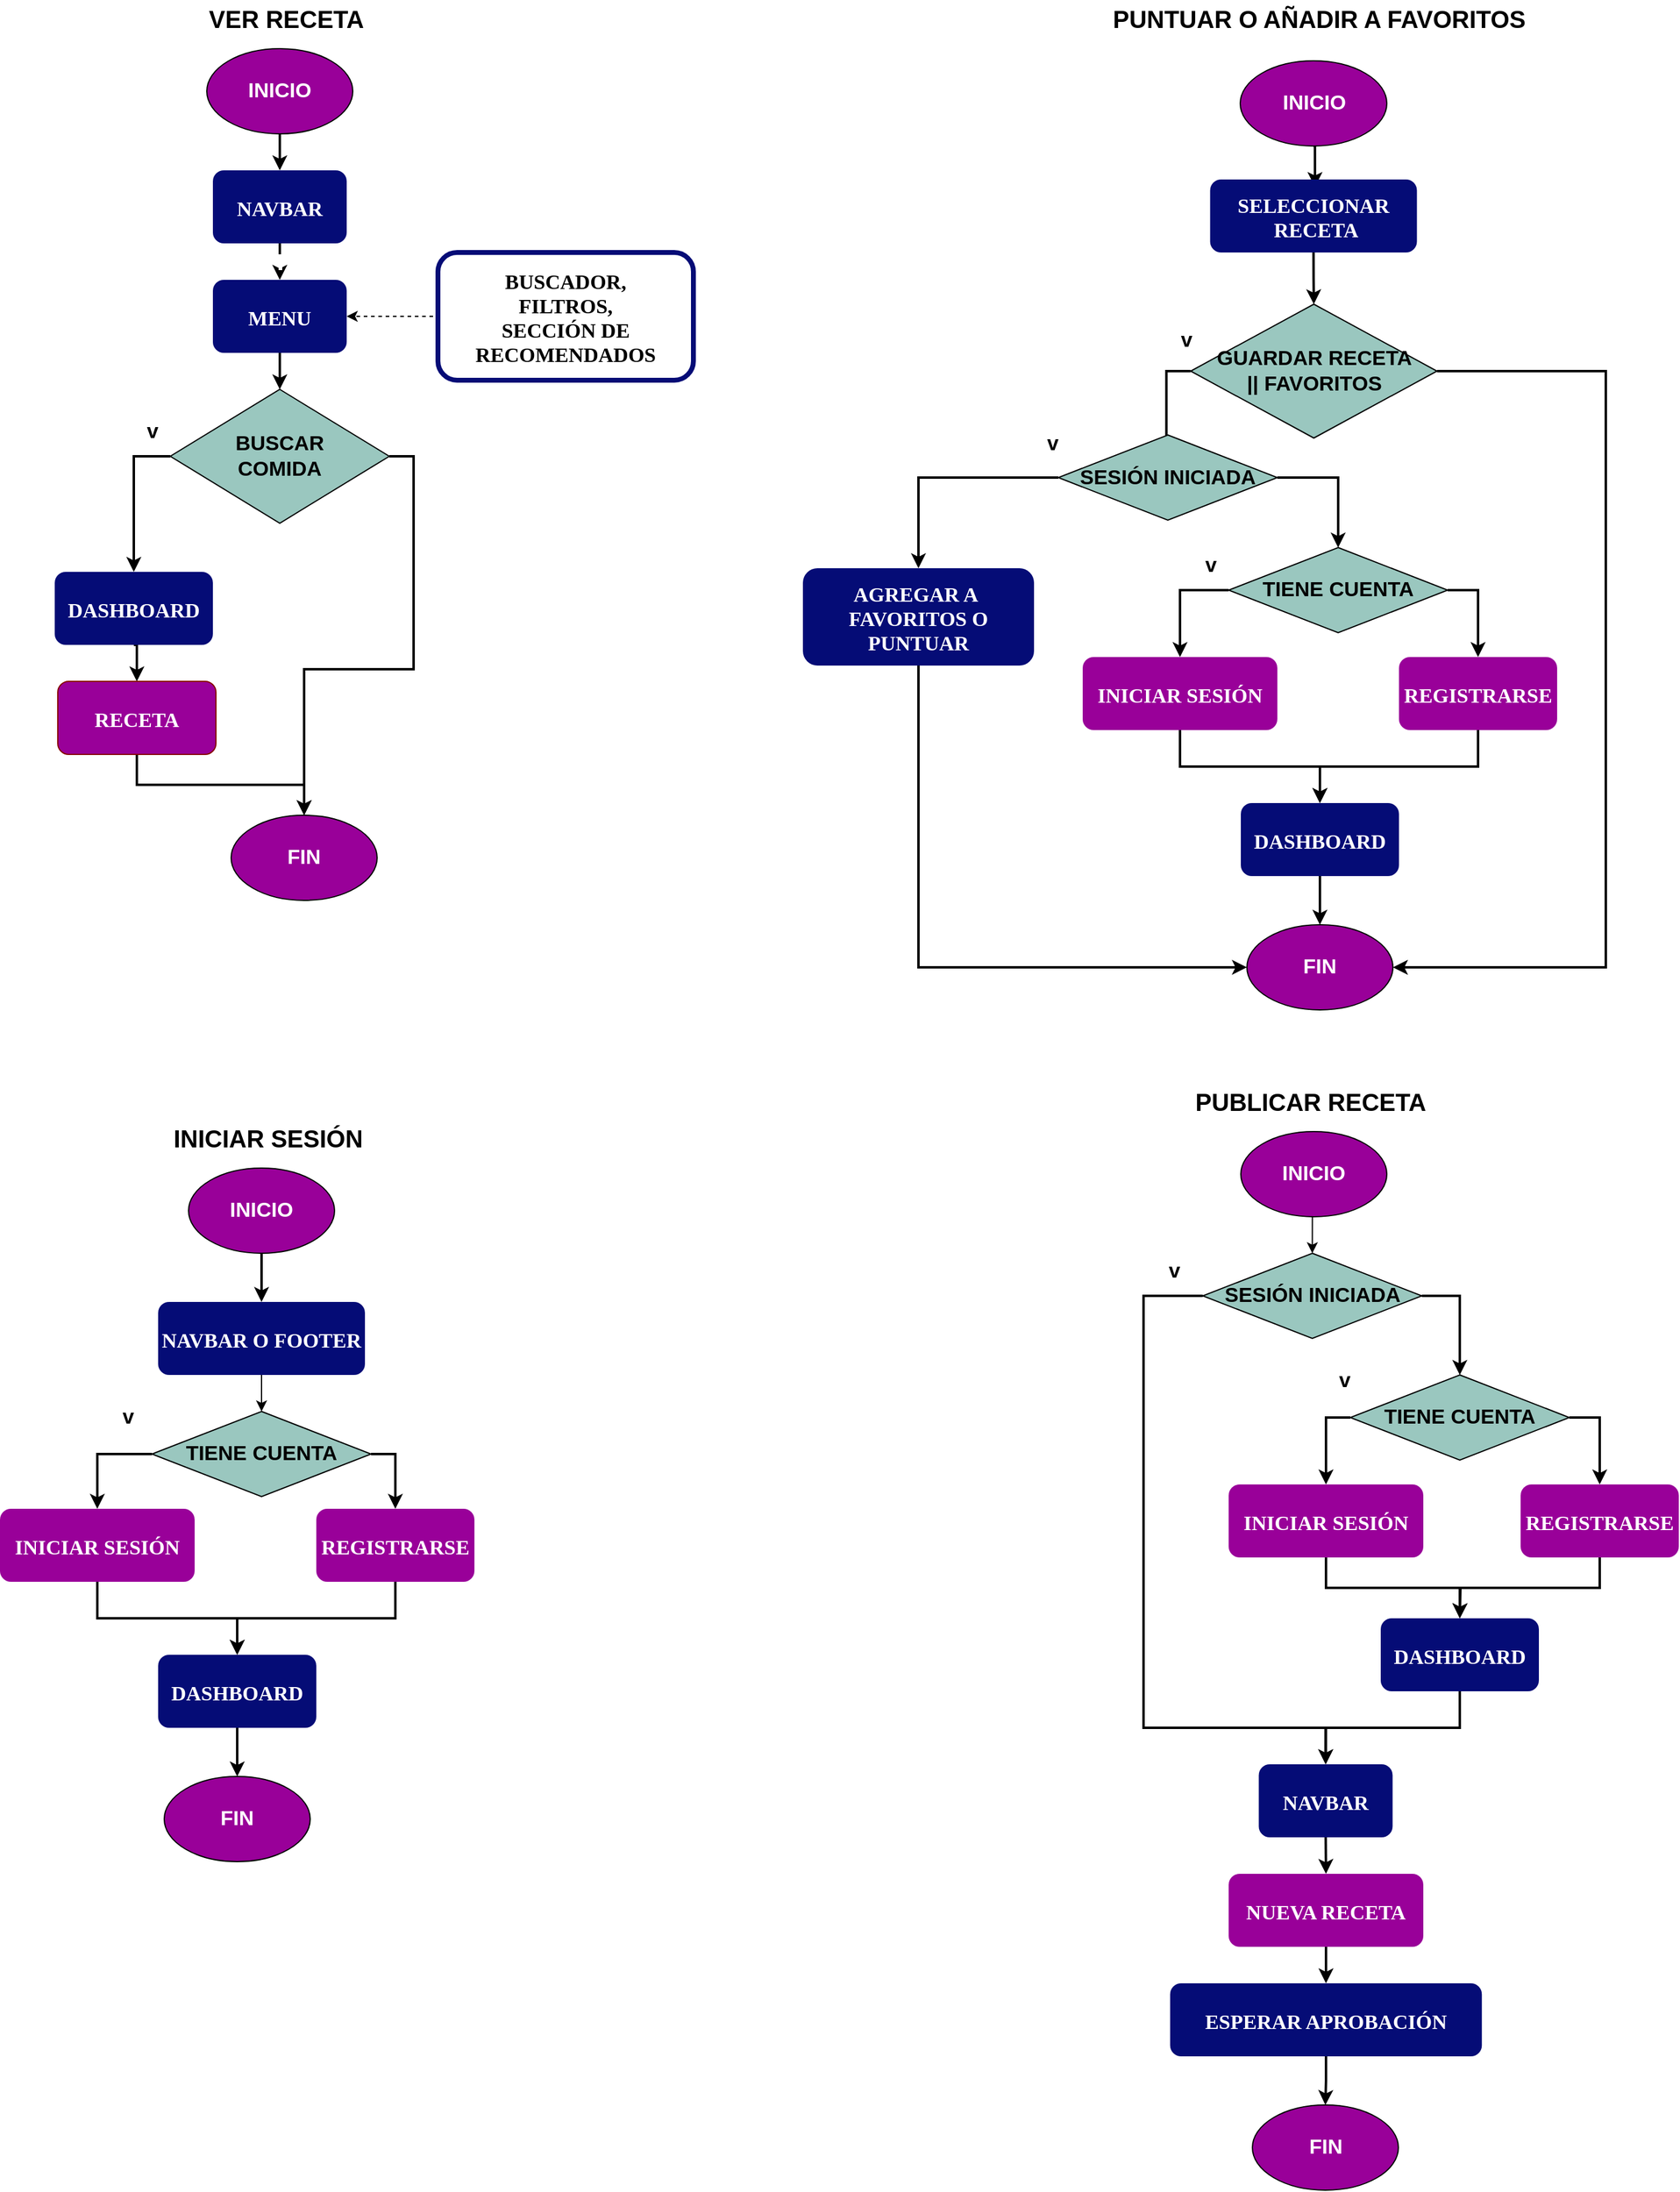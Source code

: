 <mxfile version="21.3.2" type="device">
  <diagram name="Page-1" id="2c0d36ab-eaac-3732-788b-9136903baeff">
    <mxGraphModel dx="2530.5" dy="696" grid="1" gridSize="10" guides="1" tooltips="1" connect="1" arrows="1" fold="1" page="1" pageScale="1.5" pageWidth="827" pageHeight="1169" background="none" math="0" shadow="0">
      <root>
        <mxCell id="0" />
        <mxCell id="1" parent="0" />
        <mxCell id="6CKovhyk9KVXwrnFC-rc-129" value="&amp;nbsp;" style="edgeStyle=orthogonalEdgeStyle;rounded=0;orthogonalLoop=1;jettySize=auto;html=1;exitX=0.5;exitY=1;exitDx=0;exitDy=0;strokeWidth=2;" edge="1" parent="1" source="2" target="6CKovhyk9KVXwrnFC-rc-125">
          <mxGeometry relative="1" as="geometry" />
        </mxCell>
        <mxCell id="2" value="NAVBAR" style="rounded=1;fillColor=#050c76;gradientColor=none;strokeColor=none;fontColor=#FFFFFF;fontStyle=1;fontFamily=Tahoma;fontSize=17;strokeWidth=2;" parent="1" vertex="1">
          <mxGeometry x="145" y="150" width="110" height="60" as="geometry" />
        </mxCell>
        <mxCell id="6CKovhyk9KVXwrnFC-rc-128" style="edgeStyle=orthogonalEdgeStyle;rounded=0;orthogonalLoop=1;jettySize=auto;html=1;exitX=0.5;exitY=1;exitDx=0;exitDy=0;entryX=0.5;entryY=0;entryDx=0;entryDy=0;strokeWidth=2;" edge="1" parent="1" source="6CKovhyk9KVXwrnFC-rc-124" target="2">
          <mxGeometry relative="1" as="geometry" />
        </mxCell>
        <mxCell id="6CKovhyk9KVXwrnFC-rc-124" value="INICIO" style="ellipse;whiteSpace=wrap;html=1;fillColor=#990099;fontColor=#ffffff;fontSize=17;fontStyle=1" vertex="1" parent="1">
          <mxGeometry x="140" y="50" width="120" height="70" as="geometry" />
        </mxCell>
        <mxCell id="6CKovhyk9KVXwrnFC-rc-130" style="edgeStyle=orthogonalEdgeStyle;rounded=0;orthogonalLoop=1;jettySize=auto;html=1;exitX=0.5;exitY=1;exitDx=0;exitDy=0;entryX=0.5;entryY=0;entryDx=0;entryDy=0;strokeWidth=2;" edge="1" parent="1" source="6CKovhyk9KVXwrnFC-rc-125" target="6CKovhyk9KVXwrnFC-rc-127">
          <mxGeometry relative="1" as="geometry" />
        </mxCell>
        <mxCell id="6CKovhyk9KVXwrnFC-rc-125" value="MENU" style="rounded=1;fillColor=#050c76;gradientColor=none;strokeColor=none;fontColor=#FFFFFF;fontStyle=1;fontFamily=Tahoma;fontSize=17;" vertex="1" parent="1">
          <mxGeometry x="145" y="240" width="110" height="60" as="geometry" />
        </mxCell>
        <mxCell id="6CKovhyk9KVXwrnFC-rc-137" style="edgeStyle=orthogonalEdgeStyle;rounded=0;orthogonalLoop=1;jettySize=auto;html=1;exitX=0.5;exitY=1;exitDx=0;exitDy=0;strokeWidth=2;entryX=0.5;entryY=0;entryDx=0;entryDy=0;" edge="1" parent="1" source="6CKovhyk9KVXwrnFC-rc-126" target="6CKovhyk9KVXwrnFC-rc-206">
          <mxGeometry relative="1" as="geometry" />
        </mxCell>
        <mxCell id="6CKovhyk9KVXwrnFC-rc-126" value="DASHBOARD" style="rounded=1;fillColor=#050c76;gradientColor=none;strokeColor=none;fontColor=#FFFFFF;fontStyle=1;fontFamily=Tahoma;fontSize=17;" vertex="1" parent="1">
          <mxGeometry x="15" y="480" width="130" height="60" as="geometry" />
        </mxCell>
        <mxCell id="6CKovhyk9KVXwrnFC-rc-133" style="edgeStyle=orthogonalEdgeStyle;rounded=0;orthogonalLoop=1;jettySize=auto;html=1;exitX=0;exitY=0.5;exitDx=0;exitDy=0;entryX=0.5;entryY=0;entryDx=0;entryDy=0;strokeWidth=2;" edge="1" parent="1" source="6CKovhyk9KVXwrnFC-rc-127" target="6CKovhyk9KVXwrnFC-rc-126">
          <mxGeometry relative="1" as="geometry" />
        </mxCell>
        <mxCell id="6CKovhyk9KVXwrnFC-rc-159" style="edgeStyle=orthogonalEdgeStyle;rounded=0;orthogonalLoop=1;jettySize=auto;html=1;exitX=1;exitY=0.5;exitDx=0;exitDy=0;entryX=0.5;entryY=0;entryDx=0;entryDy=0;strokeWidth=2;" edge="1" parent="1" source="6CKovhyk9KVXwrnFC-rc-127" target="6CKovhyk9KVXwrnFC-rc-156">
          <mxGeometry relative="1" as="geometry" />
        </mxCell>
        <mxCell id="6CKovhyk9KVXwrnFC-rc-127" value="BUSCAR &lt;br&gt;COMIDA" style="rhombus;whiteSpace=wrap;html=1;fillColor=#9AC7BF;fontColor=#000000;fontStyle=1;fontSize=17;" vertex="1" parent="1">
          <mxGeometry x="110" y="330" width="180" height="110" as="geometry" />
        </mxCell>
        <mxCell id="6CKovhyk9KVXwrnFC-rc-224" style="edgeStyle=orthogonalEdgeStyle;rounded=0;orthogonalLoop=1;jettySize=auto;html=1;exitX=1;exitY=0.5;exitDx=0;exitDy=0;entryX=1;entryY=0.5;entryDx=0;entryDy=0;strokeWidth=2;" edge="1" parent="1" source="6CKovhyk9KVXwrnFC-rc-136" target="6CKovhyk9KVXwrnFC-rc-221">
          <mxGeometry relative="1" as="geometry">
            <Array as="points">
              <mxPoint x="1290" y="315" />
              <mxPoint x="1290" y="805" />
            </Array>
          </mxGeometry>
        </mxCell>
        <mxCell id="6CKovhyk9KVXwrnFC-rc-136" value="GUARDAR RECETA&lt;br&gt;&amp;nbsp;|| FAVORITOS&amp;nbsp;" style="rhombus;whiteSpace=wrap;html=1;fillColor=#9AC7BF;fontColor=#000000;fontStyle=1;fontSize=17;" vertex="1" parent="1">
          <mxGeometry x="948.75" y="260" width="202.5" height="110" as="geometry" />
        </mxCell>
        <mxCell id="6CKovhyk9KVXwrnFC-rc-223" style="edgeStyle=orthogonalEdgeStyle;rounded=0;orthogonalLoop=1;jettySize=auto;html=1;exitX=0.5;exitY=1;exitDx=0;exitDy=0;entryX=0.5;entryY=0;entryDx=0;entryDy=0;strokeWidth=2;" edge="1" parent="1" source="6CKovhyk9KVXwrnFC-rc-138" target="6CKovhyk9KVXwrnFC-rc-221">
          <mxGeometry relative="1" as="geometry" />
        </mxCell>
        <mxCell id="6CKovhyk9KVXwrnFC-rc-138" value="DASHBOARD" style="rounded=1;fillColor=#050c76;gradientColor=none;strokeColor=none;fontColor=#FFFFFF;fontStyle=1;fontFamily=Tahoma;fontSize=17;" vertex="1" parent="1">
          <mxGeometry x="990" y="670" width="130" height="60" as="geometry" />
        </mxCell>
        <mxCell id="6CKovhyk9KVXwrnFC-rc-143" style="edgeStyle=orthogonalEdgeStyle;rounded=0;orthogonalLoop=1;jettySize=auto;html=1;exitX=0.5;exitY=1;exitDx=0;exitDy=0;strokeWidth=2;" edge="1" parent="1" source="6CKovhyk9KVXwrnFC-rc-139" target="6CKovhyk9KVXwrnFC-rc-138">
          <mxGeometry relative="1" as="geometry" />
        </mxCell>
        <mxCell id="6CKovhyk9KVXwrnFC-rc-139" value="REGISTRARSE" style="rounded=1;fillColor=#990099;gradientColor=none;strokeColor=none;fontColor=#FFFFFF;fontStyle=1;fontFamily=Tahoma;fontSize=17;" vertex="1" parent="1">
          <mxGeometry x="1120" y="550" width="130" height="60" as="geometry" />
        </mxCell>
        <mxCell id="6CKovhyk9KVXwrnFC-rc-149" style="edgeStyle=orthogonalEdgeStyle;rounded=0;orthogonalLoop=1;jettySize=auto;html=1;exitX=1;exitY=0.5;exitDx=0;exitDy=0;entryX=0.5;entryY=0;entryDx=0;entryDy=0;strokeWidth=2;" edge="1" parent="1" source="6CKovhyk9KVXwrnFC-rc-144" target="6CKovhyk9KVXwrnFC-rc-139">
          <mxGeometry relative="1" as="geometry" />
        </mxCell>
        <mxCell id="6CKovhyk9KVXwrnFC-rc-154" style="edgeStyle=orthogonalEdgeStyle;rounded=0;orthogonalLoop=1;jettySize=auto;html=1;exitX=0;exitY=0.5;exitDx=0;exitDy=0;entryX=0.5;entryY=0;entryDx=0;entryDy=0;strokeWidth=2;" edge="1" parent="1" source="6CKovhyk9KVXwrnFC-rc-144" target="6CKovhyk9KVXwrnFC-rc-152">
          <mxGeometry relative="1" as="geometry" />
        </mxCell>
        <mxCell id="6CKovhyk9KVXwrnFC-rc-144" value="TIENE CUENTA" style="rhombus;whiteSpace=wrap;html=1;fillColor=#9AC7BF;fontColor=#000000;fontStyle=1;fontSize=17;" vertex="1" parent="1">
          <mxGeometry x="980" y="460" width="180" height="70" as="geometry" />
        </mxCell>
        <mxCell id="6CKovhyk9KVXwrnFC-rc-150" value="&lt;font style=&quot;font-size: 17px;&quot;&gt;&lt;b style=&quot;font-size: 17px;&quot;&gt;v&lt;/b&gt;&lt;/font&gt;" style="text;html=1;align=center;verticalAlign=middle;resizable=0;points=[];autosize=1;strokeColor=none;fillColor=none;fontSize=17;" vertex="1" parent="1">
          <mxGeometry x="80" y="350" width="30" height="30" as="geometry" />
        </mxCell>
        <mxCell id="6CKovhyk9KVXwrnFC-rc-151" value="&lt;font style=&quot;font-size: 17px;&quot;&gt;&lt;b style=&quot;font-size: 17px;&quot;&gt;v&lt;/b&gt;&lt;/font&gt;" style="text;html=1;align=center;verticalAlign=middle;resizable=0;points=[];autosize=1;strokeColor=none;fillColor=none;fontSize=17;" vertex="1" parent="1">
          <mxGeometry x="930" y="275" width="30" height="30" as="geometry" />
        </mxCell>
        <mxCell id="6CKovhyk9KVXwrnFC-rc-155" style="edgeStyle=orthogonalEdgeStyle;rounded=0;orthogonalLoop=1;jettySize=auto;html=1;exitX=0.5;exitY=1;exitDx=0;exitDy=0;entryX=0.5;entryY=0;entryDx=0;entryDy=0;strokeWidth=2;" edge="1" parent="1" source="6CKovhyk9KVXwrnFC-rc-152" target="6CKovhyk9KVXwrnFC-rc-138">
          <mxGeometry relative="1" as="geometry" />
        </mxCell>
        <mxCell id="6CKovhyk9KVXwrnFC-rc-152" value="INICIAR SESIÓN" style="rounded=1;fillColor=#990099;gradientColor=none;strokeColor=none;fontColor=#FFFFFF;fontStyle=1;fontFamily=Tahoma;fontSize=17;" vertex="1" parent="1">
          <mxGeometry x="860" y="550" width="160" height="60" as="geometry" />
        </mxCell>
        <mxCell id="6CKovhyk9KVXwrnFC-rc-156" value="FIN" style="ellipse;whiteSpace=wrap;html=1;fillColor=#990099;fontColor=#ffffff;fontSize=17;fontStyle=1" vertex="1" parent="1">
          <mxGeometry x="160" y="680" width="120" height="70" as="geometry" />
        </mxCell>
        <mxCell id="6CKovhyk9KVXwrnFC-rc-162" style="edgeStyle=orthogonalEdgeStyle;rounded=0;orthogonalLoop=1;jettySize=auto;html=1;exitX=0.5;exitY=1;exitDx=0;exitDy=0;entryX=0.507;entryY=0.103;entryDx=0;entryDy=0;strokeWidth=2;entryPerimeter=0;" edge="1" parent="1" source="6CKovhyk9KVXwrnFC-rc-163" target="6CKovhyk9KVXwrnFC-rc-219">
          <mxGeometry relative="1" as="geometry">
            <mxPoint x="1052.63" y="165.61" as="targetPoint" />
          </mxGeometry>
        </mxCell>
        <mxCell id="6CKovhyk9KVXwrnFC-rc-163" value="INICIO" style="ellipse;whiteSpace=wrap;html=1;fillColor=#990099;fontColor=#ffffff;fontSize=17;fontStyle=1" vertex="1" parent="1">
          <mxGeometry x="989.5" y="60" width="120.5" height="70" as="geometry" />
        </mxCell>
        <mxCell id="6CKovhyk9KVXwrnFC-rc-190" style="edgeStyle=orthogonalEdgeStyle;rounded=0;orthogonalLoop=1;jettySize=auto;html=1;exitX=0;exitY=0.5;exitDx=0;exitDy=0;entryX=1;entryY=0.5;entryDx=0;entryDy=0;dashed=1;" edge="1" parent="1" source="6CKovhyk9KVXwrnFC-rc-186" target="6CKovhyk9KVXwrnFC-rc-125">
          <mxGeometry relative="1" as="geometry" />
        </mxCell>
        <mxCell id="6CKovhyk9KVXwrnFC-rc-186" value="BUSCADOR, &#xa;FILTROS, &#xa;SECCIÓN DE &#xa;RECOMENDADOS" style="rounded=1;fillColor=none;gradientColor=none;strokeColor=#050c76;fontColor=#000000;fontStyle=1;fontFamily=Tahoma;fontSize=17;labelBorderColor=none;perimeterSpacing=4;strokeWidth=4;" vertex="1" parent="1">
          <mxGeometry x="330" y="217.5" width="210" height="105" as="geometry" />
        </mxCell>
        <mxCell id="6CKovhyk9KVXwrnFC-rc-191" value="VER RECETA" style="text;html=1;strokeColor=none;fillColor=none;align=center;verticalAlign=middle;whiteSpace=wrap;rounded=0;fontSize=20;fontStyle=1" vertex="1" parent="1">
          <mxGeometry x="17.5" y="10" width="375" height="30" as="geometry" />
        </mxCell>
        <mxCell id="6CKovhyk9KVXwrnFC-rc-192" value="PUNTUAR O AÑADIR A FAVORITOS" style="text;html=1;strokeColor=none;fillColor=none;align=center;verticalAlign=middle;whiteSpace=wrap;rounded=0;fontSize=20;fontStyle=1" vertex="1" parent="1">
          <mxGeometry x="882.37" y="10" width="345.25" height="30" as="geometry" />
        </mxCell>
        <mxCell id="6CKovhyk9KVXwrnFC-rc-205" value="&lt;font style=&quot;font-size: 17px;&quot;&gt;&lt;b style=&quot;font-size: 17px;&quot;&gt;v&lt;/b&gt;&lt;/font&gt;" style="text;html=1;align=center;verticalAlign=middle;resizable=0;points=[];autosize=1;strokeColor=none;fillColor=none;fontSize=17;" vertex="1" parent="1">
          <mxGeometry x="950" y="460" width="30" height="30" as="geometry" />
        </mxCell>
        <mxCell id="6CKovhyk9KVXwrnFC-rc-217" style="edgeStyle=orthogonalEdgeStyle;rounded=0;orthogonalLoop=1;jettySize=auto;html=1;exitX=0.5;exitY=1;exitDx=0;exitDy=0;entryX=0.5;entryY=0;entryDx=0;entryDy=0;strokeWidth=2;" edge="1" parent="1" source="6CKovhyk9KVXwrnFC-rc-206" target="6CKovhyk9KVXwrnFC-rc-156">
          <mxGeometry relative="1" as="geometry" />
        </mxCell>
        <mxCell id="6CKovhyk9KVXwrnFC-rc-206" value="RECETA" style="rounded=1;fillColor=#990099;gradientColor=none;strokeColor=#870000;fontColor=#FFFFFF;fontStyle=1;fontFamily=Tahoma;fontSize=17;" vertex="1" parent="1">
          <mxGeometry x="17.5" y="570" width="130" height="60" as="geometry" />
        </mxCell>
        <mxCell id="6CKovhyk9KVXwrnFC-rc-212" value="" style="edgeStyle=orthogonalEdgeStyle;rounded=0;orthogonalLoop=1;jettySize=auto;html=1;exitX=0;exitY=0.5;exitDx=0;exitDy=0;strokeWidth=2;" edge="1" parent="1" source="6CKovhyk9KVXwrnFC-rc-136" target="6CKovhyk9KVXwrnFC-rc-211">
          <mxGeometry relative="1" as="geometry">
            <mxPoint x="949" y="315" as="sourcePoint" />
            <mxPoint x="929" y="500" as="targetPoint" />
            <Array as="points" />
          </mxGeometry>
        </mxCell>
        <mxCell id="6CKovhyk9KVXwrnFC-rc-214" style="edgeStyle=orthogonalEdgeStyle;rounded=0;orthogonalLoop=1;jettySize=auto;html=1;exitX=0;exitY=0.5;exitDx=0;exitDy=0;entryX=0.5;entryY=0;entryDx=0;entryDy=0;strokeWidth=2;" edge="1" parent="1" source="6CKovhyk9KVXwrnFC-rc-211" target="6CKovhyk9KVXwrnFC-rc-213">
          <mxGeometry relative="1" as="geometry" />
        </mxCell>
        <mxCell id="6CKovhyk9KVXwrnFC-rc-215" style="edgeStyle=orthogonalEdgeStyle;rounded=0;orthogonalLoop=1;jettySize=auto;html=1;exitX=1;exitY=0.5;exitDx=0;exitDy=0;entryX=0.5;entryY=0;entryDx=0;entryDy=0;strokeWidth=2;" edge="1" parent="1" source="6CKovhyk9KVXwrnFC-rc-211" target="6CKovhyk9KVXwrnFC-rc-144">
          <mxGeometry relative="1" as="geometry" />
        </mxCell>
        <mxCell id="6CKovhyk9KVXwrnFC-rc-211" value="SESIÓN INICIADA" style="rhombus;whiteSpace=wrap;html=1;fillColor=#9AC7BF;fontColor=#000000;fontStyle=1;fontSize=17;" vertex="1" parent="1">
          <mxGeometry x="840" y="367.5" width="180" height="70" as="geometry" />
        </mxCell>
        <mxCell id="6CKovhyk9KVXwrnFC-rc-222" style="edgeStyle=orthogonalEdgeStyle;rounded=0;orthogonalLoop=1;jettySize=auto;html=1;exitX=0.5;exitY=1;exitDx=0;exitDy=0;entryX=0;entryY=0.5;entryDx=0;entryDy=0;strokeWidth=2;" edge="1" parent="1" source="6CKovhyk9KVXwrnFC-rc-213" target="6CKovhyk9KVXwrnFC-rc-221">
          <mxGeometry relative="1" as="geometry" />
        </mxCell>
        <mxCell id="6CKovhyk9KVXwrnFC-rc-213" value="AGREGAR A &#xa;FAVORITOS O&#xa;PUNTUAR" style="rounded=1;fillColor=#050c76;gradientColor=none;strokeColor=none;fontColor=#FFFFFF;fontStyle=1;fontFamily=Tahoma;fontSize=17;" vertex="1" parent="1">
          <mxGeometry x="630" y="477" width="190" height="80" as="geometry" />
        </mxCell>
        <mxCell id="6CKovhyk9KVXwrnFC-rc-216" value="&lt;font style=&quot;font-size: 17px;&quot;&gt;&lt;b style=&quot;font-size: 17px;&quot;&gt;v&lt;/b&gt;&lt;/font&gt;" style="text;html=1;align=center;verticalAlign=middle;resizable=0;points=[];autosize=1;strokeColor=none;fillColor=none;fontSize=17;" vertex="1" parent="1">
          <mxGeometry x="820" y="360" width="30" height="30" as="geometry" />
        </mxCell>
        <mxCell id="6CKovhyk9KVXwrnFC-rc-220" style="edgeStyle=orthogonalEdgeStyle;rounded=0;orthogonalLoop=1;jettySize=auto;html=1;exitX=0.5;exitY=1;exitDx=0;exitDy=0;entryX=0.5;entryY=0;entryDx=0;entryDy=0;strokeWidth=2;" edge="1" parent="1" source="6CKovhyk9KVXwrnFC-rc-219" target="6CKovhyk9KVXwrnFC-rc-136">
          <mxGeometry relative="1" as="geometry">
            <mxPoint x="1049.957" y="270" as="targetPoint" />
          </mxGeometry>
        </mxCell>
        <mxCell id="6CKovhyk9KVXwrnFC-rc-219" value="SELECCIONAR&#xa; RECETA" style="rounded=1;fillColor=#050c76;gradientColor=none;strokeColor=none;fontColor=#FFFFFF;fontStyle=1;fontFamily=Tahoma;fontSize=17;strokeWidth=2;" vertex="1" parent="1">
          <mxGeometry x="964.75" y="157.5" width="170" height="60" as="geometry" />
        </mxCell>
        <mxCell id="6CKovhyk9KVXwrnFC-rc-221" value="FIN" style="ellipse;whiteSpace=wrap;html=1;fillColor=#990099;fontColor=#ffffff;fontSize=17;fontStyle=1" vertex="1" parent="1">
          <mxGeometry x="995" y="770" width="120" height="70" as="geometry" />
        </mxCell>
        <mxCell id="6CKovhyk9KVXwrnFC-rc-241" style="edgeStyle=orthogonalEdgeStyle;rounded=0;orthogonalLoop=1;jettySize=auto;html=1;exitX=0.5;exitY=1;exitDx=0;exitDy=0;entryX=0.5;entryY=0;entryDx=0;entryDy=0;strokeWidth=2;" edge="1" parent="1" source="6CKovhyk9KVXwrnFC-rc-226" target="6CKovhyk9KVXwrnFC-rc-240">
          <mxGeometry relative="1" as="geometry" />
        </mxCell>
        <mxCell id="6CKovhyk9KVXwrnFC-rc-226" value="INICIO" style="ellipse;whiteSpace=wrap;html=1;fillColor=#990099;fontColor=#ffffff;fontSize=17;fontStyle=1" vertex="1" parent="1">
          <mxGeometry x="125" y="970" width="120" height="70" as="geometry" />
        </mxCell>
        <mxCell id="6CKovhyk9KVXwrnFC-rc-227" value="INICIAR SESIÓN" style="text;html=1;strokeColor=none;fillColor=none;align=center;verticalAlign=middle;whiteSpace=wrap;rounded=0;fontSize=20;fontStyle=1" vertex="1" parent="1">
          <mxGeometry x="2.5" y="930" width="375" height="30" as="geometry" />
        </mxCell>
        <mxCell id="6CKovhyk9KVXwrnFC-rc-228" style="edgeStyle=orthogonalEdgeStyle;rounded=0;orthogonalLoop=1;jettySize=auto;html=1;exitX=0.5;exitY=1;exitDx=0;exitDy=0;entryX=0.5;entryY=0;entryDx=0;entryDy=0;strokeWidth=2;" edge="1" parent="1" source="6CKovhyk9KVXwrnFC-rc-229" target="6CKovhyk9KVXwrnFC-rc-238">
          <mxGeometry relative="1" as="geometry" />
        </mxCell>
        <mxCell id="6CKovhyk9KVXwrnFC-rc-229" value="DASHBOARD" style="rounded=1;fillColor=#050c76;gradientColor=none;strokeColor=none;fontColor=#FFFFFF;fontStyle=1;fontFamily=Tahoma;fontSize=17;" vertex="1" parent="1">
          <mxGeometry x="100" y="1370" width="130" height="60" as="geometry" />
        </mxCell>
        <mxCell id="6CKovhyk9KVXwrnFC-rc-230" style="edgeStyle=orthogonalEdgeStyle;rounded=0;orthogonalLoop=1;jettySize=auto;html=1;exitX=0.5;exitY=1;exitDx=0;exitDy=0;strokeWidth=2;" edge="1" parent="1" source="6CKovhyk9KVXwrnFC-rc-231" target="6CKovhyk9KVXwrnFC-rc-229">
          <mxGeometry relative="1" as="geometry" />
        </mxCell>
        <mxCell id="6CKovhyk9KVXwrnFC-rc-231" value="REGISTRARSE" style="rounded=1;fillColor=#990099;gradientColor=none;strokeColor=none;fontColor=#FFFFFF;fontStyle=1;fontFamily=Tahoma;fontSize=17;" vertex="1" parent="1">
          <mxGeometry x="230" y="1250" width="130" height="60" as="geometry" />
        </mxCell>
        <mxCell id="6CKovhyk9KVXwrnFC-rc-232" style="edgeStyle=orthogonalEdgeStyle;rounded=0;orthogonalLoop=1;jettySize=auto;html=1;exitX=1;exitY=0.5;exitDx=0;exitDy=0;entryX=0.5;entryY=0;entryDx=0;entryDy=0;strokeWidth=2;" edge="1" parent="1" source="6CKovhyk9KVXwrnFC-rc-234" target="6CKovhyk9KVXwrnFC-rc-231">
          <mxGeometry relative="1" as="geometry" />
        </mxCell>
        <mxCell id="6CKovhyk9KVXwrnFC-rc-233" style="edgeStyle=orthogonalEdgeStyle;rounded=0;orthogonalLoop=1;jettySize=auto;html=1;exitX=0;exitY=0.5;exitDx=0;exitDy=0;entryX=0.5;entryY=0;entryDx=0;entryDy=0;strokeWidth=2;" edge="1" parent="1" source="6CKovhyk9KVXwrnFC-rc-234" target="6CKovhyk9KVXwrnFC-rc-236">
          <mxGeometry relative="1" as="geometry" />
        </mxCell>
        <mxCell id="6CKovhyk9KVXwrnFC-rc-234" value="TIENE CUENTA" style="rhombus;whiteSpace=wrap;html=1;fillColor=#9AC7BF;fontColor=#000000;fontStyle=1;fontSize=17;" vertex="1" parent="1">
          <mxGeometry x="95" y="1170" width="180" height="70" as="geometry" />
        </mxCell>
        <mxCell id="6CKovhyk9KVXwrnFC-rc-235" style="edgeStyle=orthogonalEdgeStyle;rounded=0;orthogonalLoop=1;jettySize=auto;html=1;exitX=0.5;exitY=1;exitDx=0;exitDy=0;entryX=0.5;entryY=0;entryDx=0;entryDy=0;strokeWidth=2;" edge="1" parent="1" source="6CKovhyk9KVXwrnFC-rc-236" target="6CKovhyk9KVXwrnFC-rc-229">
          <mxGeometry relative="1" as="geometry" />
        </mxCell>
        <mxCell id="6CKovhyk9KVXwrnFC-rc-236" value="INICIAR SESIÓN" style="rounded=1;fillColor=#990099;gradientColor=none;strokeColor=none;fontColor=#FFFFFF;fontStyle=1;fontFamily=Tahoma;fontSize=17;" vertex="1" parent="1">
          <mxGeometry x="-30" y="1250" width="160" height="60" as="geometry" />
        </mxCell>
        <mxCell id="6CKovhyk9KVXwrnFC-rc-237" value="&lt;font style=&quot;font-size: 17px;&quot;&gt;&lt;b style=&quot;font-size: 17px;&quot;&gt;v&lt;/b&gt;&lt;/font&gt;" style="text;html=1;align=center;verticalAlign=middle;resizable=0;points=[];autosize=1;strokeColor=none;fillColor=none;fontSize=17;" vertex="1" parent="1">
          <mxGeometry x="60" y="1160" width="30" height="30" as="geometry" />
        </mxCell>
        <mxCell id="6CKovhyk9KVXwrnFC-rc-238" value="FIN" style="ellipse;whiteSpace=wrap;html=1;fillColor=#990099;fontColor=#ffffff;fontSize=17;fontStyle=1" vertex="1" parent="1">
          <mxGeometry x="105" y="1470" width="120" height="70" as="geometry" />
        </mxCell>
        <mxCell id="6CKovhyk9KVXwrnFC-rc-242" style="edgeStyle=orthogonalEdgeStyle;rounded=0;orthogonalLoop=1;jettySize=auto;html=1;exitX=0.5;exitY=1;exitDx=0;exitDy=0;entryX=0.5;entryY=0;entryDx=0;entryDy=0;" edge="1" parent="1" source="6CKovhyk9KVXwrnFC-rc-240" target="6CKovhyk9KVXwrnFC-rc-234">
          <mxGeometry relative="1" as="geometry" />
        </mxCell>
        <mxCell id="6CKovhyk9KVXwrnFC-rc-240" value="NAVBAR O FOOTER" style="rounded=1;fillColor=#050c76;gradientColor=none;strokeColor=none;fontColor=#FFFFFF;fontStyle=1;fontFamily=Tahoma;fontSize=17;" vertex="1" parent="1">
          <mxGeometry x="100" y="1080" width="170" height="60" as="geometry" />
        </mxCell>
        <mxCell id="6CKovhyk9KVXwrnFC-rc-243" value="PUBLICAR RECETA" style="text;html=1;strokeColor=none;fillColor=none;align=center;verticalAlign=middle;whiteSpace=wrap;rounded=0;fontSize=20;fontStyle=1" vertex="1" parent="1">
          <mxGeometry x="860" y="900" width="375" height="30" as="geometry" />
        </mxCell>
        <mxCell id="6CKovhyk9KVXwrnFC-rc-246" style="edgeStyle=orthogonalEdgeStyle;rounded=0;orthogonalLoop=1;jettySize=auto;html=1;exitX=0.5;exitY=1;exitDx=0;exitDy=0;entryX=0.5;entryY=0;entryDx=0;entryDy=0;" edge="1" parent="1" source="6CKovhyk9KVXwrnFC-rc-244" target="6CKovhyk9KVXwrnFC-rc-245">
          <mxGeometry relative="1" as="geometry" />
        </mxCell>
        <mxCell id="6CKovhyk9KVXwrnFC-rc-244" value="INICIO" style="ellipse;whiteSpace=wrap;html=1;fillColor=#990099;fontColor=#ffffff;fontSize=17;fontStyle=1" vertex="1" parent="1">
          <mxGeometry x="990" y="940" width="120" height="70" as="geometry" />
        </mxCell>
        <mxCell id="6CKovhyk9KVXwrnFC-rc-248" style="edgeStyle=orthogonalEdgeStyle;rounded=0;orthogonalLoop=1;jettySize=auto;html=1;exitX=0;exitY=0.5;exitDx=0;exitDy=0;strokeWidth=2;entryX=0.5;entryY=0;entryDx=0;entryDy=0;" edge="1" parent="1" source="6CKovhyk9KVXwrnFC-rc-245" target="6CKovhyk9KVXwrnFC-rc-256">
          <mxGeometry relative="1" as="geometry">
            <mxPoint x="870" y="1340" as="targetPoint" />
            <Array as="points">
              <mxPoint x="910" y="1075" />
              <mxPoint x="910" y="1430" />
              <mxPoint x="1060" y="1430" />
            </Array>
          </mxGeometry>
        </mxCell>
        <mxCell id="6CKovhyk9KVXwrnFC-rc-250" style="edgeStyle=orthogonalEdgeStyle;rounded=0;orthogonalLoop=1;jettySize=auto;html=1;exitX=1;exitY=0.5;exitDx=0;exitDy=0;entryX=0.5;entryY=0;entryDx=0;entryDy=0;strokeWidth=2;" edge="1" parent="1" source="6CKovhyk9KVXwrnFC-rc-245" target="6CKovhyk9KVXwrnFC-rc-249">
          <mxGeometry relative="1" as="geometry" />
        </mxCell>
        <mxCell id="6CKovhyk9KVXwrnFC-rc-245" value="SESIÓN INICIADA" style="rhombus;whiteSpace=wrap;html=1;fillColor=#9AC7BF;fontColor=#000000;fontStyle=1;fontSize=17;" vertex="1" parent="1">
          <mxGeometry x="958.75" y="1040" width="180" height="70" as="geometry" />
        </mxCell>
        <mxCell id="6CKovhyk9KVXwrnFC-rc-263" style="edgeStyle=orthogonalEdgeStyle;rounded=0;orthogonalLoop=1;jettySize=auto;html=1;exitX=0.5;exitY=1;exitDx=0;exitDy=0;entryX=0.5;entryY=0;entryDx=0;entryDy=0;strokeWidth=2;" edge="1" parent="1" source="6CKovhyk9KVXwrnFC-rc-247" target="6CKovhyk9KVXwrnFC-rc-261">
          <mxGeometry relative="1" as="geometry" />
        </mxCell>
        <mxCell id="6CKovhyk9KVXwrnFC-rc-247" value="NUEVA RECETA" style="rounded=1;fillColor=#990099;gradientColor=none;strokeColor=none;fontColor=#FFFFFF;fontStyle=1;fontFamily=Tahoma;fontSize=17;" vertex="1" parent="1">
          <mxGeometry x="980" y="1550" width="160" height="60" as="geometry" />
        </mxCell>
        <mxCell id="6CKovhyk9KVXwrnFC-rc-252" style="edgeStyle=orthogonalEdgeStyle;rounded=0;orthogonalLoop=1;jettySize=auto;html=1;exitX=0;exitY=0.5;exitDx=0;exitDy=0;entryX=0.5;entryY=0;entryDx=0;entryDy=0;strokeWidth=2;" edge="1" parent="1" source="6CKovhyk9KVXwrnFC-rc-249" target="6CKovhyk9KVXwrnFC-rc-251">
          <mxGeometry relative="1" as="geometry" />
        </mxCell>
        <mxCell id="6CKovhyk9KVXwrnFC-rc-254" style="edgeStyle=orthogonalEdgeStyle;rounded=0;orthogonalLoop=1;jettySize=auto;html=1;exitX=1;exitY=0.5;exitDx=0;exitDy=0;entryX=0.5;entryY=0;entryDx=0;entryDy=0;strokeWidth=2;" edge="1" parent="1" source="6CKovhyk9KVXwrnFC-rc-249" target="6CKovhyk9KVXwrnFC-rc-253">
          <mxGeometry relative="1" as="geometry" />
        </mxCell>
        <mxCell id="6CKovhyk9KVXwrnFC-rc-249" value="TIENE CUENTA" style="rhombus;whiteSpace=wrap;html=1;fillColor=#9AC7BF;fontColor=#000000;fontStyle=1;fontSize=17;" vertex="1" parent="1">
          <mxGeometry x="1080" y="1140" width="180" height="70" as="geometry" />
        </mxCell>
        <mxCell id="6CKovhyk9KVXwrnFC-rc-258" style="edgeStyle=orthogonalEdgeStyle;rounded=0;orthogonalLoop=1;jettySize=auto;html=1;exitX=0.5;exitY=1;exitDx=0;exitDy=0;entryX=0.5;entryY=0;entryDx=0;entryDy=0;strokeWidth=2;" edge="1" parent="1" source="6CKovhyk9KVXwrnFC-rc-251" target="6CKovhyk9KVXwrnFC-rc-257">
          <mxGeometry relative="1" as="geometry" />
        </mxCell>
        <mxCell id="6CKovhyk9KVXwrnFC-rc-251" value="INICIAR SESIÓN" style="rounded=1;fillColor=#990099;gradientColor=none;strokeColor=none;fontColor=#FFFFFF;fontStyle=1;fontFamily=Tahoma;fontSize=17;" vertex="1" parent="1">
          <mxGeometry x="980" y="1230" width="160" height="60" as="geometry" />
        </mxCell>
        <mxCell id="6CKovhyk9KVXwrnFC-rc-259" style="edgeStyle=orthogonalEdgeStyle;rounded=0;orthogonalLoop=1;jettySize=auto;html=1;exitX=0.5;exitY=1;exitDx=0;exitDy=0;strokeWidth=2;" edge="1" parent="1" source="6CKovhyk9KVXwrnFC-rc-253">
          <mxGeometry relative="1" as="geometry">
            <mxPoint x="1170" y="1340" as="targetPoint" />
          </mxGeometry>
        </mxCell>
        <mxCell id="6CKovhyk9KVXwrnFC-rc-253" value="REGISTRARSE" style="rounded=1;fillColor=#990099;gradientColor=none;strokeColor=none;fontColor=#FFFFFF;fontStyle=1;fontFamily=Tahoma;fontSize=17;" vertex="1" parent="1">
          <mxGeometry x="1220" y="1230" width="130" height="60" as="geometry" />
        </mxCell>
        <mxCell id="6CKovhyk9KVXwrnFC-rc-262" style="edgeStyle=orthogonalEdgeStyle;rounded=0;orthogonalLoop=1;jettySize=auto;html=1;exitX=0.5;exitY=1;exitDx=0;exitDy=0;entryX=0.5;entryY=0;entryDx=0;entryDy=0;strokeWidth=2;" edge="1" parent="1" source="6CKovhyk9KVXwrnFC-rc-256" target="6CKovhyk9KVXwrnFC-rc-247">
          <mxGeometry relative="1" as="geometry" />
        </mxCell>
        <mxCell id="6CKovhyk9KVXwrnFC-rc-256" value="NAVBAR" style="rounded=1;fillColor=#050c76;gradientColor=none;strokeColor=none;fontColor=#FFFFFF;fontStyle=1;fontFamily=Tahoma;fontSize=17;strokeWidth=2;" vertex="1" parent="1">
          <mxGeometry x="1004.75" y="1460" width="110" height="60" as="geometry" />
        </mxCell>
        <mxCell id="6CKovhyk9KVXwrnFC-rc-260" style="edgeStyle=orthogonalEdgeStyle;rounded=0;orthogonalLoop=1;jettySize=auto;html=1;exitX=0.5;exitY=1;exitDx=0;exitDy=0;entryX=0.5;entryY=0;entryDx=0;entryDy=0;strokeWidth=2;" edge="1" parent="1" source="6CKovhyk9KVXwrnFC-rc-257" target="6CKovhyk9KVXwrnFC-rc-256">
          <mxGeometry relative="1" as="geometry" />
        </mxCell>
        <mxCell id="6CKovhyk9KVXwrnFC-rc-257" value="DASHBOARD" style="rounded=1;fillColor=#050c76;gradientColor=none;strokeColor=none;fontColor=#FFFFFF;fontStyle=1;fontFamily=Tahoma;fontSize=17;" vertex="1" parent="1">
          <mxGeometry x="1105" y="1340" width="130" height="60" as="geometry" />
        </mxCell>
        <mxCell id="6CKovhyk9KVXwrnFC-rc-265" style="edgeStyle=orthogonalEdgeStyle;rounded=0;orthogonalLoop=1;jettySize=auto;html=1;exitX=0.5;exitY=1;exitDx=0;exitDy=0;entryX=0.5;entryY=0;entryDx=0;entryDy=0;strokeWidth=2;" edge="1" parent="1" source="6CKovhyk9KVXwrnFC-rc-261" target="6CKovhyk9KVXwrnFC-rc-264">
          <mxGeometry relative="1" as="geometry" />
        </mxCell>
        <mxCell id="6CKovhyk9KVXwrnFC-rc-261" value="ESPERAR APROBACIÓN" style="rounded=1;fillColor=#050c76;gradientColor=none;strokeColor=none;fontColor=#FFFFFF;fontStyle=1;fontFamily=Tahoma;fontSize=17;strokeWidth=2;" vertex="1" parent="1">
          <mxGeometry x="931.88" y="1640" width="256.25" height="60" as="geometry" />
        </mxCell>
        <mxCell id="6CKovhyk9KVXwrnFC-rc-264" value="FIN" style="ellipse;whiteSpace=wrap;html=1;fillColor=#990099;fontColor=#ffffff;fontSize=17;fontStyle=1" vertex="1" parent="1">
          <mxGeometry x="999.5" y="1740" width="120" height="70" as="geometry" />
        </mxCell>
        <mxCell id="6CKovhyk9KVXwrnFC-rc-266" value="&lt;font style=&quot;font-size: 17px;&quot;&gt;&lt;b style=&quot;font-size: 17px;&quot;&gt;v&lt;/b&gt;&lt;/font&gt;" style="text;html=1;align=center;verticalAlign=middle;resizable=0;points=[];autosize=1;strokeColor=none;fillColor=none;fontSize=17;" vertex="1" parent="1">
          <mxGeometry x="920" y="1040" width="30" height="30" as="geometry" />
        </mxCell>
        <mxCell id="6CKovhyk9KVXwrnFC-rc-267" value="&lt;font style=&quot;font-size: 17px;&quot;&gt;&lt;b style=&quot;font-size: 17px;&quot;&gt;v&lt;/b&gt;&lt;/font&gt;" style="text;html=1;align=center;verticalAlign=middle;resizable=0;points=[];autosize=1;strokeColor=none;fillColor=none;fontSize=17;" vertex="1" parent="1">
          <mxGeometry x="1060" y="1130" width="30" height="30" as="geometry" />
        </mxCell>
      </root>
    </mxGraphModel>
  </diagram>
</mxfile>
